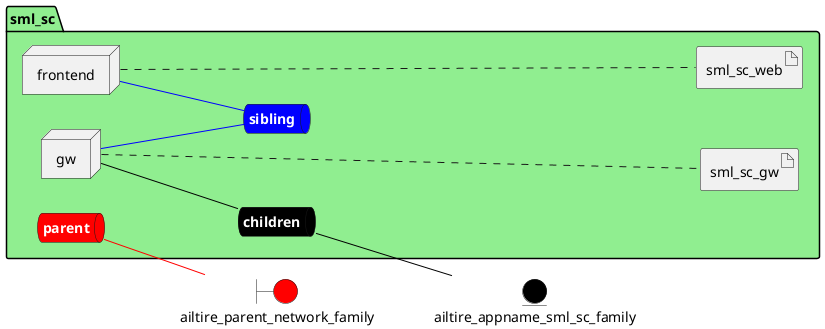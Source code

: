 @startuml

left to right direction


boundary ailtire_parent_network_family #red


entity ailtire_appname_sml_sc_family #black




package "sml_sc" #lightgreen {
    queue childrennet #black [
            <b><color:white>children</color></b>
    ]
    
    childrennet -[#black]- ailtire_appname_sml_sc_family
    
    queue siblingnet #blue [
            <b><color:white>sibling</color></b>
    ]
    
    queue parentnet #red [
            <b><color:white>parent</color></b>
    ]
    
    parentnet -[#red]- ailtire_parent_network_family
    

node "frontend" as frontendService
node "gw" as gwService


        artifact "sml_sc_web" as sml_sc_webimage
    
        artifact "sml_sc_gw" as sml_sc_gwimage
    
}

frontendService -[#blue]- siblingnet

gwService -[#black]- childrennet

gwService -[#blue]- siblingnet
frontendService .... sml_sc_webimage
gwService .... sml_sc_gwimage


@enduml
